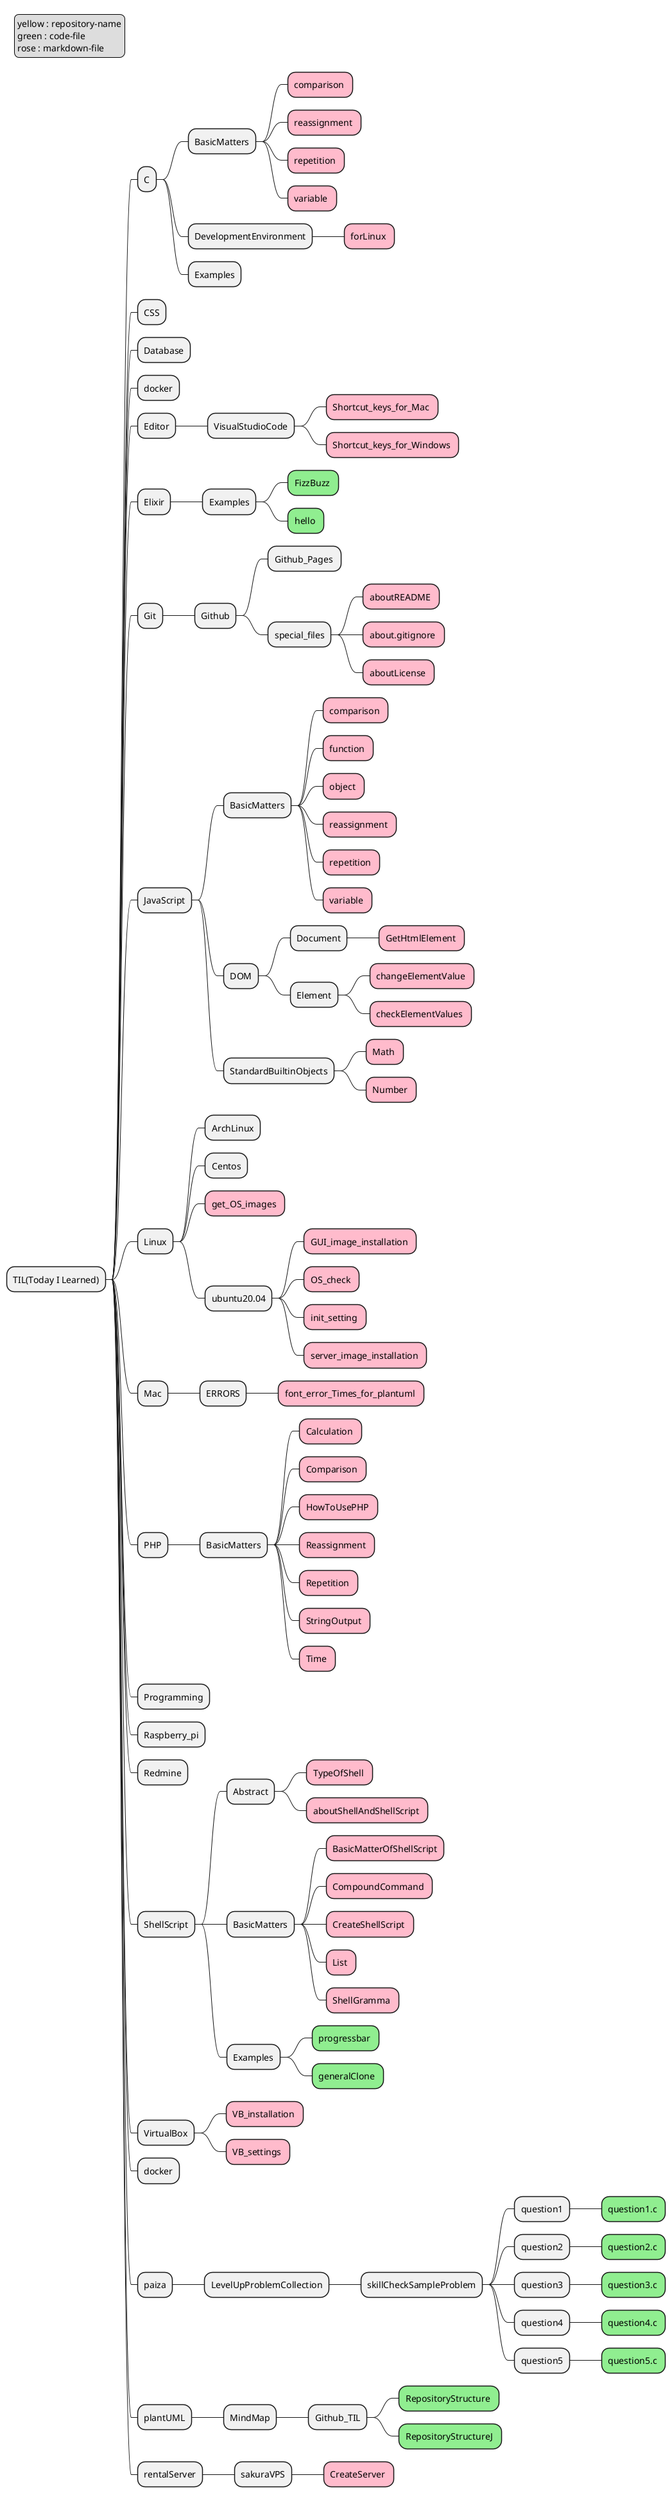 @startmindmap RepositoryStructure
<style>
mindmapDiagram {
  .green {
    BackgroundColor #90ee90
  }
  .rose {
    BackgroundColor #FFBBCC
  }
}
</style>

* TIL(Today I Learned)

** C
*** BasicMatters
**** comparison <<rose>>
**** reassignment <<rose>>
**** repetition <<rose>>
**** variable <<rose>>
*** DevelopmentEnvironment
**** forLinux <<rose>>
*** Examples

** CSS

** Database

** docker

** Editor
*** VisualStudioCode
**** Shortcut_keys_for_Mac <<rose>>
**** Shortcut_keys_for_Windows <<rose>>

** Elixir
*** Examples
**** FizzBuzz <<green>>
**** hello <<green>>

** Git
*** Github
**** Github_Pages 
**** special_files
***** aboutREADME <<rose>>
***** about.gitignore <<rose>>
***** aboutLicense <<rose>>

** JavaScript
*** BasicMatters
**** comparison <<rose>>
**** function <<rose>>
**** object <<rose>>
**** reassignment <<rose>>
**** repetition <<rose>>
**** variable <<rose>>
*** DOM
**** Document
***** GetHtmlElement <<rose>>
**** Element
***** changeElementValue <<rose>>
***** checkElementValues <<rose>>
*** StandardBuiltinObjects
**** Math <<rose>>
**** Number <<rose>>

** Linux
*** ArchLinux
*** Centos
*** get_OS_images <<rose>>
*** ubuntu20.04
**** GUI_image_installation <<rose>>
**** OS_check <<rose>>
**** init_setting <<rose>>
**** server_image_installation <<rose>>

** Mac
*** ERRORS
**** font_error_Times_for_plantuml <<rose>>

** PHP
*** BasicMatters
**** Calculation <<rose>>
**** Comparison <<rose>>
**** HowToUsePHP <<rose>>
**** Reassignment <<rose>>
**** Repetition <<rose>>
**** StringOutput <<rose>>
**** Time <<rose>>

** Programming

** Raspberry_pi

** Redmine

** ShellScript
*** Abstract
**** TypeOfShell <<rose>>
**** aboutShellAndShellScript <<rose>>
*** BasicMatters
**** BasicMatterOfShellScript<<rose>>
**** CompoundCommand <<rose>>
**** CreateShellScript <<rose>>
**** List <<rose>>
**** ShellGramma <<rose>>
*** Examples
**** progressbar <<green>>
**** generalClone <<green>>

** VirtualBox
*** VB_installation <<rose>>
*** VB_settings <<rose>>

** docker

** paiza
*** LevelUpProblemCollection
**** skillCheckSampleProblem
***** question1
****** question1.c <<green>>
***** question2
****** question2.c <<green>>
***** question3
****** question3.c <<green>>
***** question4
****** question4.c <<green>>
***** question5
****** question5.c <<green>>

** plantUML
*** MindMap
**** Github_TIL
***** RepositoryStructure <<green>>
***** RepositoryStructureJ <<green>>

** rentalServer
*** sakuraVPS
**** CreateServer <<rose>>


legend top left
    yellow : repository-name
    green : code-file
    rose : markdown-file
endlegend

@endmindmap
